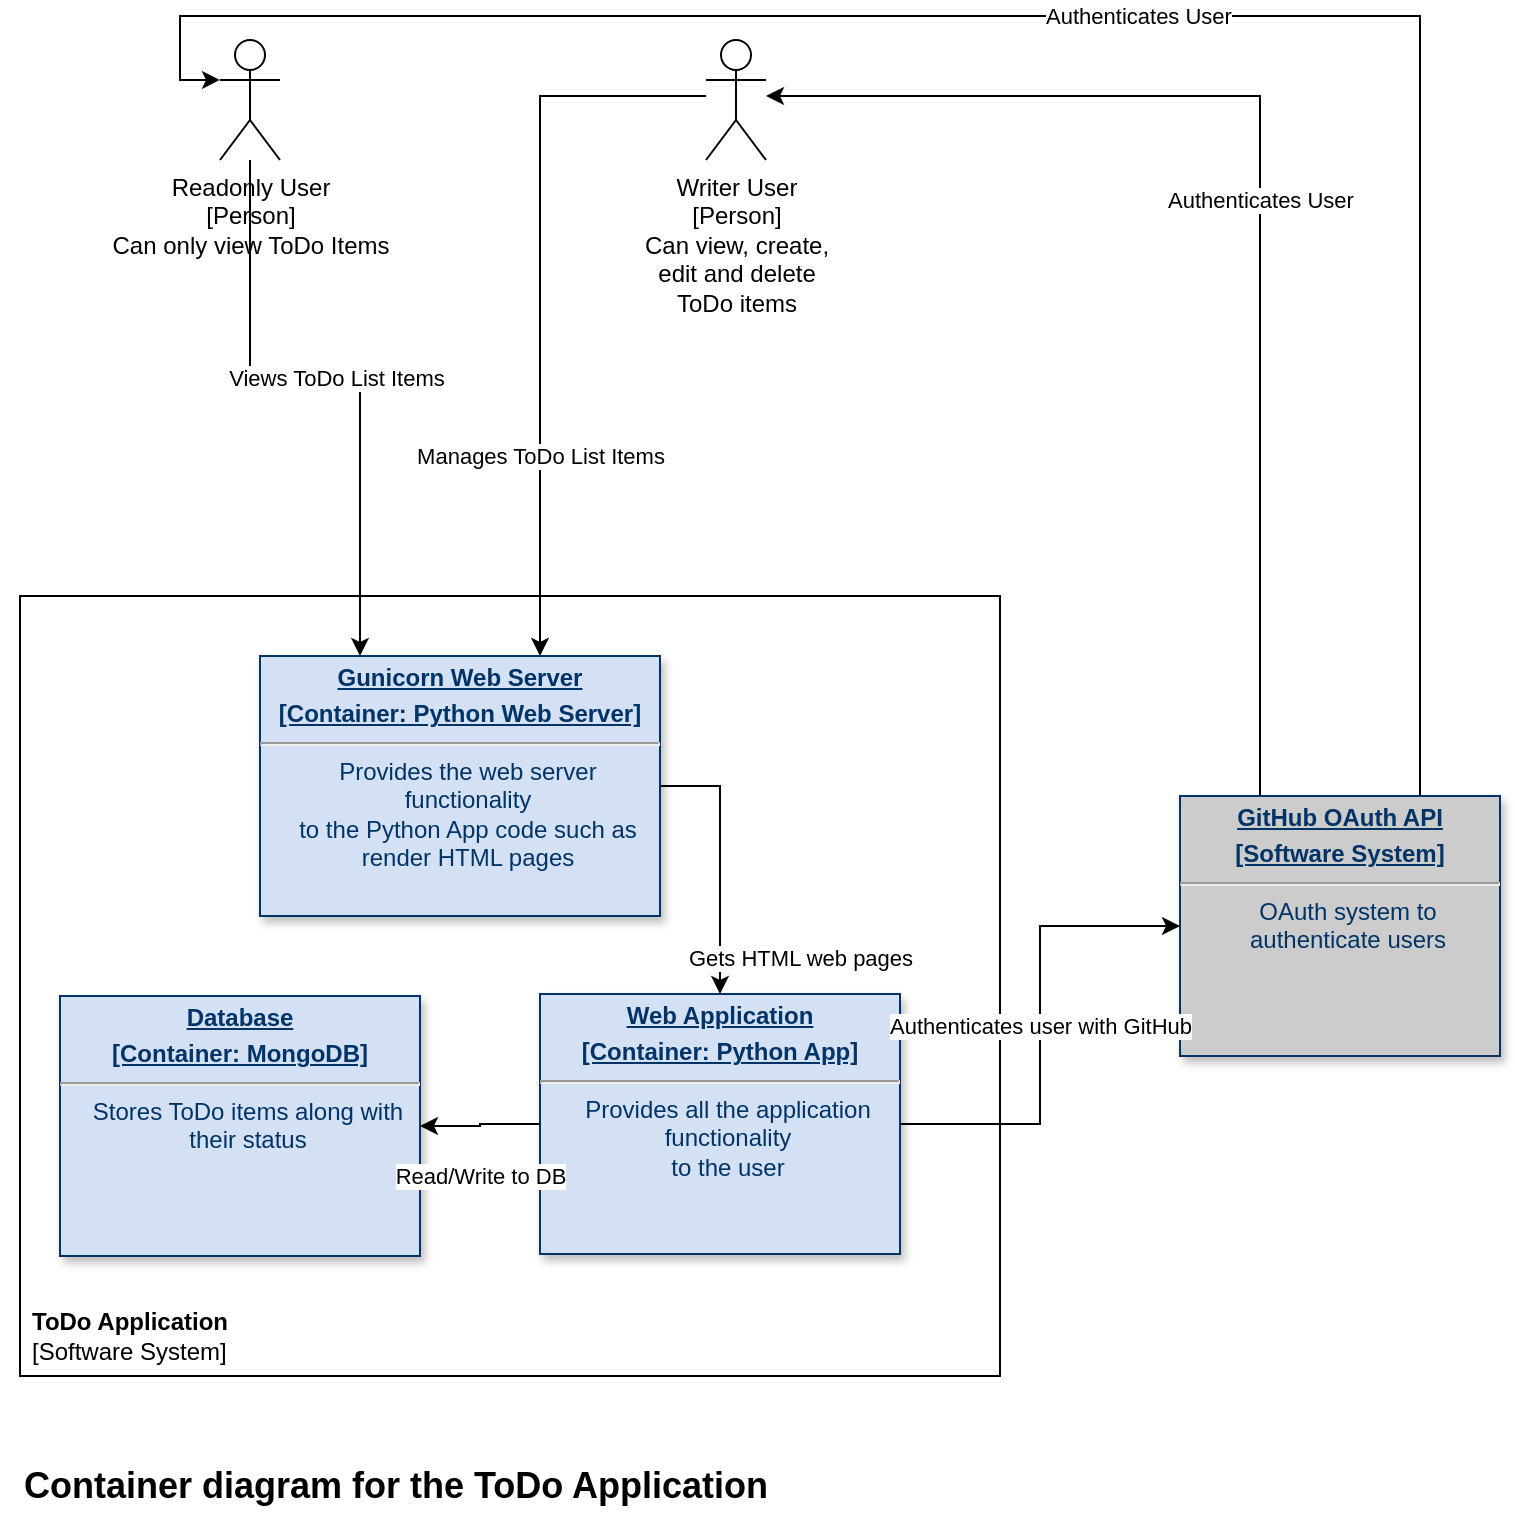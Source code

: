 <mxfile version="16.0.3" type="device"><diagram name="Page-1" id="efa7a0a1-bf9b-a30e-e6df-94a7791c09e9"><mxGraphModel dx="1727" dy="917" grid="1" gridSize="10" guides="1" tooltips="1" connect="1" arrows="1" fold="1" page="1" pageScale="1" pageWidth="826" pageHeight="1169" background="none" math="0" shadow="0"><root><mxCell id="0"/><mxCell id="1" parent="0"/><mxCell id="2F_Spc6hzPjzZT0Xnw-x-127" value="" style="rounded=0;whiteSpace=wrap;html=1;fillColor=none;" vertex="1" parent="1"><mxGeometry x="40" y="320" width="490" height="390" as="geometry"/></mxCell><mxCell id="2F_Spc6hzPjzZT0Xnw-x-121" value="Authenticates User" style="edgeStyle=orthogonalEdgeStyle;rounded=0;orthogonalLoop=1;jettySize=auto;html=1;exitX=0.25;exitY=0;exitDx=0;exitDy=0;" edge="1" parent="1" source="19" target="2F_Spc6hzPjzZT0Xnw-x-117"><mxGeometry relative="1" as="geometry"><Array as="points"><mxPoint x="660" y="70"/></Array></mxGeometry></mxCell><mxCell id="2F_Spc6hzPjzZT0Xnw-x-122" value="Authenticates User" style="edgeStyle=orthogonalEdgeStyle;rounded=0;orthogonalLoop=1;jettySize=auto;html=1;exitX=0.75;exitY=0;exitDx=0;exitDy=0;entryX=0;entryY=0.333;entryDx=0;entryDy=0;entryPerimeter=0;" edge="1" parent="1" source="19" target="2F_Spc6hzPjzZT0Xnw-x-114"><mxGeometry relative="1" as="geometry"><Array as="points"><mxPoint x="740" y="30"/><mxPoint x="120" y="30"/><mxPoint x="120" y="62"/></Array></mxGeometry></mxCell><mxCell id="19" value="&lt;p style=&quot;margin: 4px 0px 0px ; text-decoration: underline&quot;&gt;&lt;b&gt;GitHub OAuth API&lt;/b&gt;&lt;/p&gt;&lt;p style=&quot;margin: 4px 0px 0px ; text-decoration: underline&quot;&gt;&lt;b&gt;[Software System]&lt;/b&gt;&lt;/p&gt;&lt;hr&gt;&lt;p style=&quot;margin: 0px ; margin-left: 8px&quot;&gt;OAuth system to&lt;/p&gt;&lt;p style=&quot;margin: 0px ; margin-left: 8px&quot;&gt;authenticate users&lt;/p&gt;" style="verticalAlign=top;align=center;overflow=fill;fontSize=12;fontFamily=Helvetica;html=1;strokeColor=#003366;shadow=1;fillColor=#CCCCCC;fontColor=#003366" parent="1" vertex="1"><mxGeometry x="620" y="420" width="160" height="130" as="geometry"/></mxCell><mxCell id="2F_Spc6hzPjzZT0Xnw-x-118" value="Views ToDo List Items" style="edgeStyle=orthogonalEdgeStyle;rounded=0;orthogonalLoop=1;jettySize=auto;html=1;entryX=0.25;entryY=0;entryDx=0;entryDy=0;" edge="1" parent="1" source="2F_Spc6hzPjzZT0Xnw-x-114" target="2F_Spc6hzPjzZT0Xnw-x-129"><mxGeometry relative="1" as="geometry"><mxPoint x="162.5" y="320" as="targetPoint"/><Array as="points"><mxPoint x="155" y="211"/><mxPoint x="210" y="211"/></Array></mxGeometry></mxCell><mxCell id="2F_Spc6hzPjzZT0Xnw-x-114" value="Readonly User&lt;br&gt;[Person]&lt;br&gt;Can only view ToDo Items" style="shape=umlActor;verticalLabelPosition=bottom;verticalAlign=top;html=1;outlineConnect=0;" vertex="1" parent="1"><mxGeometry x="140" y="42" width="30" height="60" as="geometry"/></mxCell><mxCell id="2F_Spc6hzPjzZT0Xnw-x-119" value="Manages ToDo List Items" style="edgeStyle=orthogonalEdgeStyle;rounded=0;orthogonalLoop=1;jettySize=auto;html=1;entryX=0.7;entryY=0;entryDx=0;entryDy=0;entryPerimeter=0;" edge="1" parent="1" source="2F_Spc6hzPjzZT0Xnw-x-117" target="2F_Spc6hzPjzZT0Xnw-x-129"><mxGeometry x="0.449" relative="1" as="geometry"><mxPoint x="407.5" y="320" as="targetPoint"/><Array as="points"><mxPoint x="300" y="70"/></Array><mxPoint as="offset"/></mxGeometry></mxCell><mxCell id="2F_Spc6hzPjzZT0Xnw-x-117" value="Writer User&lt;br&gt;[Person]&lt;br&gt;Can view, create,&lt;br&gt;edit and delete&lt;br&gt;ToDo items" style="shape=umlActor;verticalLabelPosition=bottom;verticalAlign=top;html=1;outlineConnect=0;" vertex="1" parent="1"><mxGeometry x="383" y="42" width="30" height="60" as="geometry"/></mxCell><mxCell id="2F_Spc6hzPjzZT0Xnw-x-126" value="&lt;div style=&quot;text-align: left&quot;&gt;&lt;b&gt;ToDo Application&lt;/b&gt;&lt;/div&gt;&lt;div style=&quot;text-align: left&quot;&gt;[Software System]&lt;/div&gt;" style="text;html=1;strokeColor=none;fillColor=none;align=center;verticalAlign=middle;whiteSpace=wrap;rounded=0;" vertex="1" parent="1"><mxGeometry x="30" y="660" width="130" height="60" as="geometry"/></mxCell><mxCell id="2F_Spc6hzPjzZT0Xnw-x-128" value="&lt;p style=&quot;margin: 4px 0px 0px ; text-decoration: underline&quot;&gt;&lt;b&gt;Web Application&lt;/b&gt;&lt;/p&gt;&lt;p style=&quot;margin: 4px 0px 0px ; text-decoration: underline&quot;&gt;&lt;b&gt;[Container: Python App]&lt;/b&gt;&lt;/p&gt;&lt;hr&gt;&lt;p style=&quot;margin: 0px ; margin-left: 8px&quot;&gt;Provides all the application&lt;/p&gt;&lt;p style=&quot;margin: 0px ; margin-left: 8px&quot;&gt;functionality&lt;/p&gt;&lt;p style=&quot;margin: 0px ; margin-left: 8px&quot;&gt;to the user&lt;/p&gt;" style="verticalAlign=top;align=center;overflow=fill;fontSize=12;fontFamily=Helvetica;html=1;strokeColor=#003366;shadow=1;fillColor=#D4E1F5;fontColor=#003366" vertex="1" parent="1"><mxGeometry x="300" y="519" width="180" height="130" as="geometry"/></mxCell><mxCell id="2F_Spc6hzPjzZT0Xnw-x-132" value="Gets HTML web pages" style="edgeStyle=orthogonalEdgeStyle;rounded=0;orthogonalLoop=1;jettySize=auto;html=1;exitX=1;exitY=0.5;exitDx=0;exitDy=0;" edge="1" parent="1" source="2F_Spc6hzPjzZT0Xnw-x-129" target="2F_Spc6hzPjzZT0Xnw-x-128"><mxGeometry x="0.716" y="40" relative="1" as="geometry"><mxPoint y="1" as="offset"/></mxGeometry></mxCell><mxCell id="2F_Spc6hzPjzZT0Xnw-x-129" value="&lt;p style=&quot;margin: 4px 0px 0px ; text-decoration: underline&quot;&gt;&lt;b&gt;Gunicorn Web Server&lt;/b&gt;&lt;/p&gt;&lt;p style=&quot;margin: 4px 0px 0px ; text-decoration: underline&quot;&gt;&lt;b&gt;[Container: Python Web Server]&lt;/b&gt;&lt;/p&gt;&lt;hr&gt;&lt;p style=&quot;margin: 0px ; margin-left: 8px&quot;&gt;Provides the web server&lt;/p&gt;&lt;p style=&quot;margin: 0px ; margin-left: 8px&quot;&gt;functionality&lt;/p&gt;&lt;p style=&quot;margin: 0px ; margin-left: 8px&quot;&gt;to the Python App code such as&lt;br&gt;&lt;/p&gt;&lt;p style=&quot;margin: 0px ; margin-left: 8px&quot;&gt;render HTML pages&lt;/p&gt;" style="verticalAlign=top;align=center;overflow=fill;fontSize=12;fontFamily=Helvetica;html=1;strokeColor=#003366;shadow=1;fillColor=#D4E1F5;fontColor=#003366" vertex="1" parent="1"><mxGeometry x="160" y="350" width="200" height="130" as="geometry"/></mxCell><mxCell id="2F_Spc6hzPjzZT0Xnw-x-131" value="&lt;p style=&quot;margin: 4px 0px 0px ; text-decoration: underline&quot;&gt;&lt;b&gt;Database&lt;/b&gt;&lt;/p&gt;&lt;p style=&quot;margin: 4px 0px 0px ; text-decoration: underline&quot;&gt;&lt;b&gt;[Container: MongoDB]&lt;/b&gt;&lt;/p&gt;&lt;hr&gt;&lt;p style=&quot;margin: 0px ; margin-left: 8px&quot;&gt;Stores ToDo items along with&lt;/p&gt;&lt;p style=&quot;margin: 0px ; margin-left: 8px&quot;&gt;their&amp;nbsp;&lt;span&gt;status&lt;/span&gt;&lt;/p&gt;" style="verticalAlign=top;align=center;overflow=fill;fontSize=12;fontFamily=Helvetica;html=1;strokeColor=#003366;shadow=1;fillColor=#D4E1F5;fontColor=#003366" vertex="1" parent="1"><mxGeometry x="60" y="520" width="180" height="130" as="geometry"/></mxCell><mxCell id="2F_Spc6hzPjzZT0Xnw-x-134" value="&lt;b&gt;&lt;font style=&quot;font-size: 18px&quot;&gt;Container diagram for the ToDo Application&lt;/font&gt;&lt;/b&gt;" style="text;html=1;strokeColor=none;fillColor=none;align=left;verticalAlign=middle;whiteSpace=wrap;rounded=0;" vertex="1" parent="1"><mxGeometry x="40" y="750" width="380" height="30" as="geometry"/></mxCell><mxCell id="2F_Spc6hzPjzZT0Xnw-x-120" value="Authenticates user with GitHub" style="edgeStyle=orthogonalEdgeStyle;rounded=0;orthogonalLoop=1;jettySize=auto;html=1;entryX=0;entryY=0.5;entryDx=0;entryDy=0;" edge="1" parent="1" source="2F_Spc6hzPjzZT0Xnw-x-128" target="19"><mxGeometry relative="1" as="geometry"><mxPoint x="530" y="485" as="sourcePoint"/></mxGeometry></mxCell><mxCell id="2F_Spc6hzPjzZT0Xnw-x-133" value="Read/Write to DB" style="edgeStyle=orthogonalEdgeStyle;rounded=0;orthogonalLoop=1;jettySize=auto;html=1;exitX=0;exitY=0.5;exitDx=0;exitDy=0;entryX=1;entryY=0.5;entryDx=0;entryDy=0;" edge="1" parent="1" source="2F_Spc6hzPjzZT0Xnw-x-128" target="2F_Spc6hzPjzZT0Xnw-x-131"><mxGeometry x="0.016" y="25" relative="1" as="geometry"><mxPoint as="offset"/></mxGeometry></mxCell></root></mxGraphModel></diagram></mxfile>